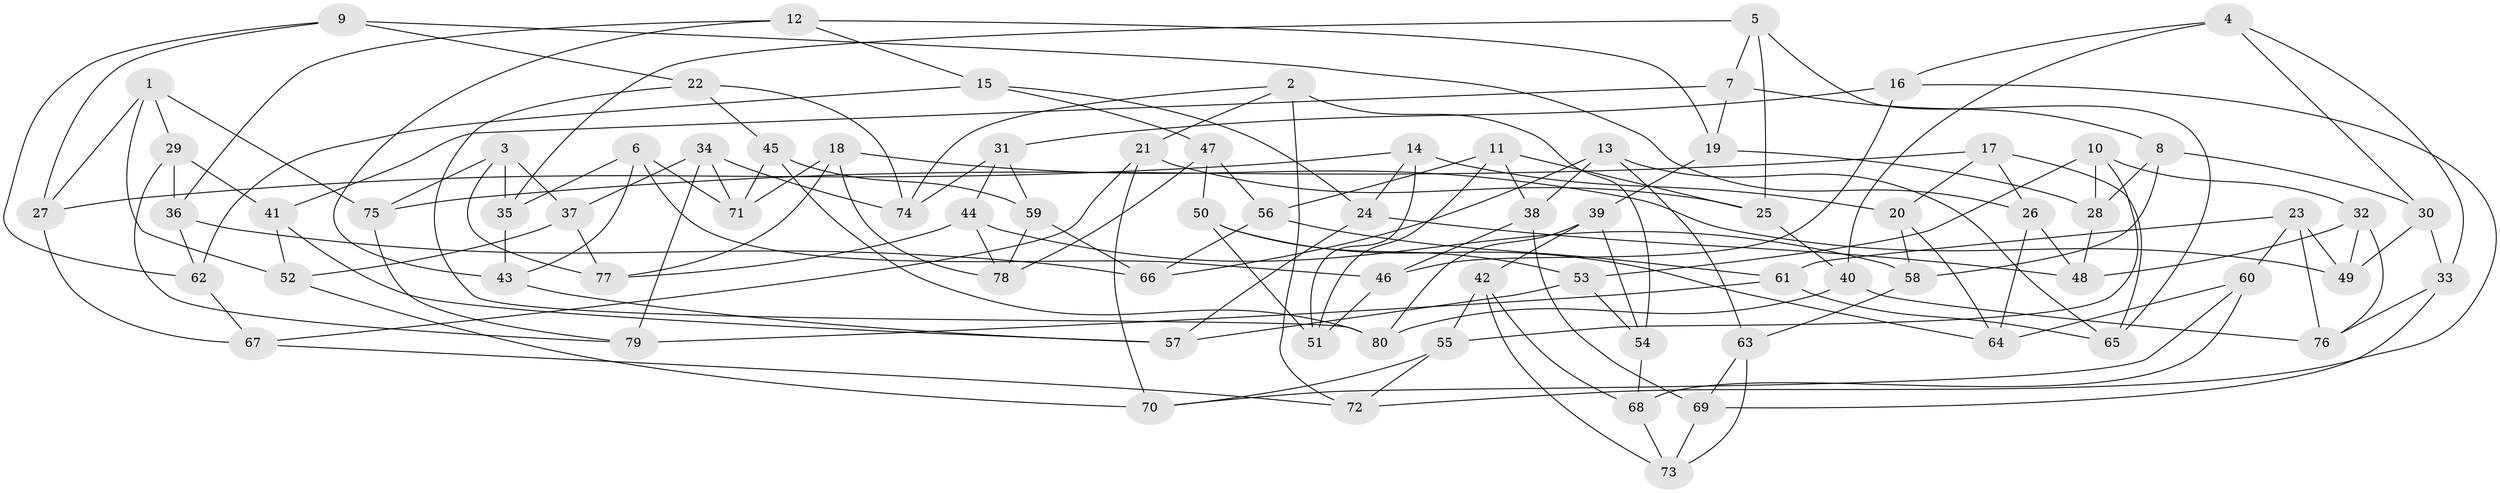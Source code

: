 // coarse degree distribution, {5: 0.25, 6: 0.4166666666666667, 4: 0.25, 3: 0.08333333333333333}
// Generated by graph-tools (version 1.1) at 2025/42/03/06/25 10:42:18]
// undirected, 80 vertices, 160 edges
graph export_dot {
graph [start="1"]
  node [color=gray90,style=filled];
  1;
  2;
  3;
  4;
  5;
  6;
  7;
  8;
  9;
  10;
  11;
  12;
  13;
  14;
  15;
  16;
  17;
  18;
  19;
  20;
  21;
  22;
  23;
  24;
  25;
  26;
  27;
  28;
  29;
  30;
  31;
  32;
  33;
  34;
  35;
  36;
  37;
  38;
  39;
  40;
  41;
  42;
  43;
  44;
  45;
  46;
  47;
  48;
  49;
  50;
  51;
  52;
  53;
  54;
  55;
  56;
  57;
  58;
  59;
  60;
  61;
  62;
  63;
  64;
  65;
  66;
  67;
  68;
  69;
  70;
  71;
  72;
  73;
  74;
  75;
  76;
  77;
  78;
  79;
  80;
  1 -- 75;
  1 -- 27;
  1 -- 29;
  1 -- 52;
  2 -- 74;
  2 -- 21;
  2 -- 54;
  2 -- 72;
  3 -- 37;
  3 -- 35;
  3 -- 77;
  3 -- 75;
  4 -- 16;
  4 -- 33;
  4 -- 30;
  4 -- 40;
  5 -- 7;
  5 -- 25;
  5 -- 35;
  5 -- 65;
  6 -- 35;
  6 -- 46;
  6 -- 71;
  6 -- 43;
  7 -- 19;
  7 -- 41;
  7 -- 8;
  8 -- 28;
  8 -- 30;
  8 -- 58;
  9 -- 27;
  9 -- 26;
  9 -- 62;
  9 -- 22;
  10 -- 32;
  10 -- 28;
  10 -- 53;
  10 -- 55;
  11 -- 51;
  11 -- 56;
  11 -- 25;
  11 -- 38;
  12 -- 19;
  12 -- 43;
  12 -- 36;
  12 -- 15;
  13 -- 63;
  13 -- 66;
  13 -- 38;
  13 -- 65;
  14 -- 20;
  14 -- 27;
  14 -- 24;
  14 -- 51;
  15 -- 24;
  15 -- 47;
  15 -- 62;
  16 -- 31;
  16 -- 72;
  16 -- 46;
  17 -- 20;
  17 -- 26;
  17 -- 75;
  17 -- 65;
  18 -- 77;
  18 -- 71;
  18 -- 49;
  18 -- 78;
  19 -- 28;
  19 -- 39;
  20 -- 58;
  20 -- 64;
  21 -- 25;
  21 -- 70;
  21 -- 67;
  22 -- 45;
  22 -- 74;
  22 -- 80;
  23 -- 61;
  23 -- 76;
  23 -- 49;
  23 -- 60;
  24 -- 48;
  24 -- 57;
  25 -- 40;
  26 -- 64;
  26 -- 48;
  27 -- 67;
  28 -- 48;
  29 -- 41;
  29 -- 79;
  29 -- 36;
  30 -- 33;
  30 -- 49;
  31 -- 74;
  31 -- 44;
  31 -- 59;
  32 -- 76;
  32 -- 48;
  32 -- 49;
  33 -- 69;
  33 -- 76;
  34 -- 79;
  34 -- 71;
  34 -- 37;
  34 -- 74;
  35 -- 43;
  36 -- 62;
  36 -- 66;
  37 -- 77;
  37 -- 52;
  38 -- 69;
  38 -- 46;
  39 -- 80;
  39 -- 42;
  39 -- 54;
  40 -- 76;
  40 -- 80;
  41 -- 57;
  41 -- 52;
  42 -- 55;
  42 -- 73;
  42 -- 68;
  43 -- 57;
  44 -- 78;
  44 -- 58;
  44 -- 77;
  45 -- 80;
  45 -- 59;
  45 -- 71;
  46 -- 51;
  47 -- 56;
  47 -- 78;
  47 -- 50;
  50 -- 64;
  50 -- 51;
  50 -- 53;
  52 -- 70;
  53 -- 54;
  53 -- 57;
  54 -- 68;
  55 -- 72;
  55 -- 70;
  56 -- 61;
  56 -- 66;
  58 -- 63;
  59 -- 78;
  59 -- 66;
  60 -- 70;
  60 -- 64;
  60 -- 68;
  61 -- 79;
  61 -- 65;
  62 -- 67;
  63 -- 73;
  63 -- 69;
  67 -- 72;
  68 -- 73;
  69 -- 73;
  75 -- 79;
}
